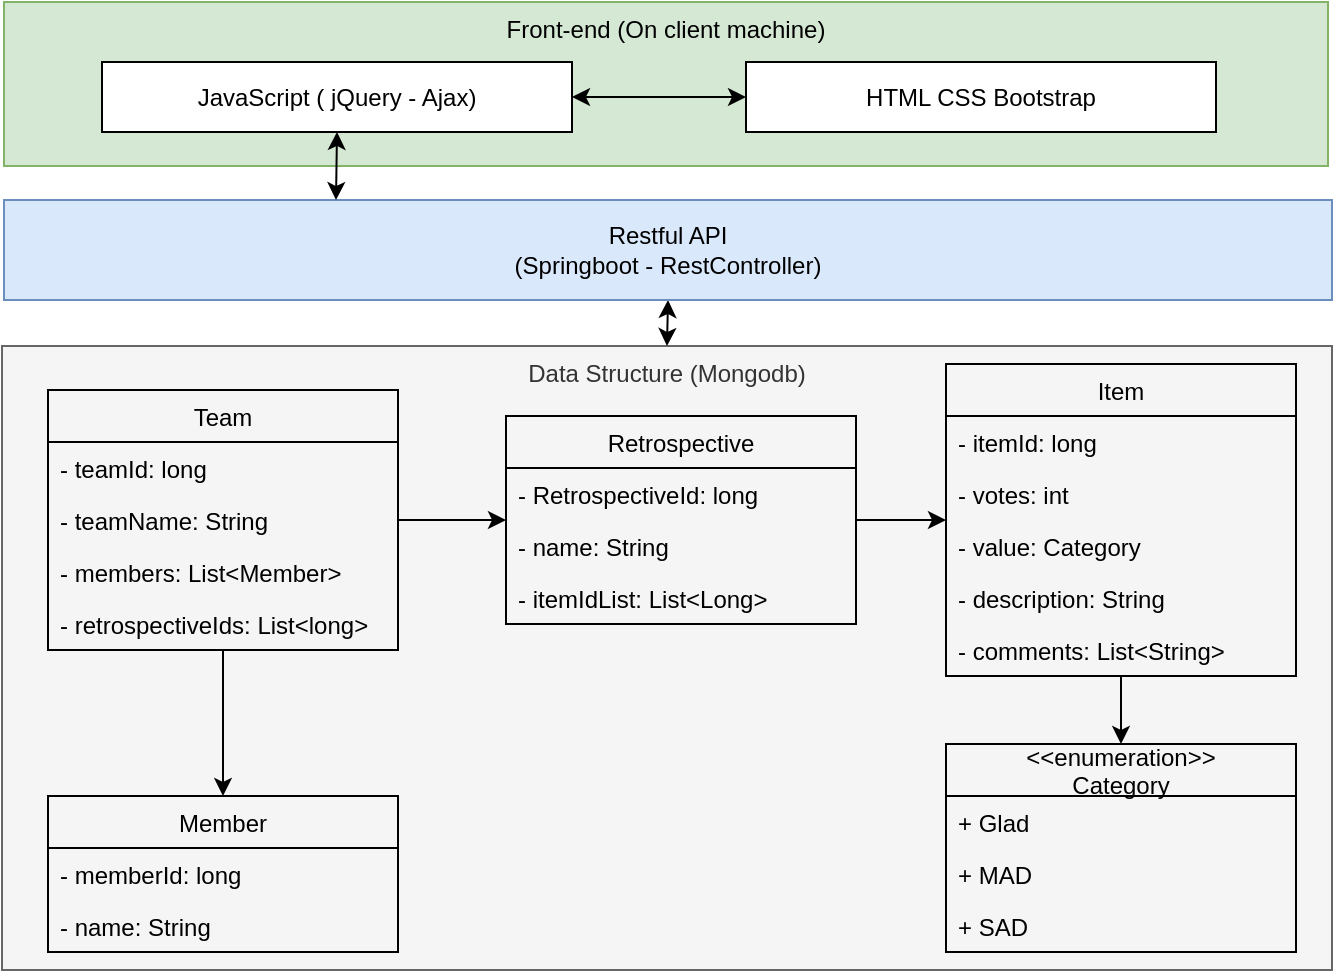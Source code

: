 <mxfile version="13.10.4" type="github">
  <diagram id="IDma_761hYsdMr6DxiUg" name="Page-1">
    <mxGraphModel dx="1452" dy="507" grid="0" gridSize="10" guides="1" tooltips="1" connect="1" arrows="1" fold="1" page="0" pageScale="1" pageWidth="827" pageHeight="1169" math="0" shadow="0">
      <root>
        <mxCell id="0" />
        <mxCell id="1" parent="0" />
        <mxCell id="Z2gqgBX56awsmeUNYRUS-5" value="Data Structure (Mongodb)" style="rounded=0;whiteSpace=wrap;html=1;verticalAlign=top;fillColor=#f5f5f5;strokeColor=#666666;fontColor=#333333;" vertex="1" parent="1">
          <mxGeometry x="-139" y="202" width="665" height="312" as="geometry" />
        </mxCell>
        <mxCell id="G3F_hnREcwO1NH6O6jJR-14" value="" style="edgeStyle=orthogonalEdgeStyle;rounded=0;orthogonalLoop=1;jettySize=auto;html=1;" parent="1" source="sst1pjV4CpyANyouE8Uf-1" target="G3F_hnREcwO1NH6O6jJR-9" edge="1">
          <mxGeometry relative="1" as="geometry" />
        </mxCell>
        <mxCell id="G3F_hnREcwO1NH6O6jJR-28" value="" style="edgeStyle=orthogonalEdgeStyle;rounded=0;orthogonalLoop=1;jettySize=auto;html=1;" parent="1" source="sst1pjV4CpyANyouE8Uf-1" target="G3F_hnREcwO1NH6O6jJR-23" edge="1">
          <mxGeometry relative="1" as="geometry" />
        </mxCell>
        <mxCell id="sst1pjV4CpyANyouE8Uf-1" value="Team" style="swimlane;fontStyle=0;childLayout=stackLayout;horizontal=1;startSize=26;fillColor=none;horizontalStack=0;resizeParent=1;resizeParentMax=0;resizeLast=0;collapsible=1;marginBottom=0;" parent="1" vertex="1">
          <mxGeometry x="-116" y="224" width="175" height="130" as="geometry" />
        </mxCell>
        <mxCell id="sst1pjV4CpyANyouE8Uf-2" value="- teamId: long" style="text;strokeColor=none;fillColor=none;align=left;verticalAlign=top;spacingLeft=4;spacingRight=4;overflow=hidden;rotatable=0;points=[[0,0.5],[1,0.5]];portConstraint=eastwest;" parent="sst1pjV4CpyANyouE8Uf-1" vertex="1">
          <mxGeometry y="26" width="175" height="26" as="geometry" />
        </mxCell>
        <mxCell id="sst1pjV4CpyANyouE8Uf-3" value="- teamName: String" style="text;strokeColor=none;fillColor=none;align=left;verticalAlign=top;spacingLeft=4;spacingRight=4;overflow=hidden;rotatable=0;points=[[0,0.5],[1,0.5]];portConstraint=eastwest;" parent="sst1pjV4CpyANyouE8Uf-1" vertex="1">
          <mxGeometry y="52" width="175" height="26" as="geometry" />
        </mxCell>
        <mxCell id="sst1pjV4CpyANyouE8Uf-4" value="- members: List&lt;Member&gt;" style="text;strokeColor=none;fillColor=none;align=left;verticalAlign=top;spacingLeft=4;spacingRight=4;overflow=hidden;rotatable=0;points=[[0,0.5],[1,0.5]];portConstraint=eastwest;" parent="sst1pjV4CpyANyouE8Uf-1" vertex="1">
          <mxGeometry y="78" width="175" height="26" as="geometry" />
        </mxCell>
        <mxCell id="G3F_hnREcwO1NH6O6jJR-1" value="- retrospectiveIds: List&lt;long&gt;" style="text;strokeColor=none;fillColor=none;align=left;verticalAlign=top;spacingLeft=4;spacingRight=4;overflow=hidden;rotatable=0;points=[[0,0.5],[1,0.5]];portConstraint=eastwest;" parent="sst1pjV4CpyANyouE8Uf-1" vertex="1">
          <mxGeometry y="104" width="175" height="26" as="geometry" />
        </mxCell>
        <mxCell id="G3F_hnREcwO1NH6O6jJR-20" value="" style="edgeStyle=orthogonalEdgeStyle;rounded=0;orthogonalLoop=1;jettySize=auto;html=1;" parent="1" source="G3F_hnREcwO1NH6O6jJR-9" target="G3F_hnREcwO1NH6O6jJR-16" edge="1">
          <mxGeometry relative="1" as="geometry" />
        </mxCell>
        <mxCell id="G3F_hnREcwO1NH6O6jJR-9" value="Retrospective" style="swimlane;fontStyle=0;childLayout=stackLayout;horizontal=1;startSize=26;fillColor=none;horizontalStack=0;resizeParent=1;resizeParentMax=0;resizeLast=0;collapsible=1;marginBottom=0;" parent="1" vertex="1">
          <mxGeometry x="113" y="237" width="175" height="104" as="geometry" />
        </mxCell>
        <mxCell id="G3F_hnREcwO1NH6O6jJR-10" value="- RetrospectiveId: long" style="text;strokeColor=none;fillColor=none;align=left;verticalAlign=top;spacingLeft=4;spacingRight=4;overflow=hidden;rotatable=0;points=[[0,0.5],[1,0.5]];portConstraint=eastwest;" parent="G3F_hnREcwO1NH6O6jJR-9" vertex="1">
          <mxGeometry y="26" width="175" height="26" as="geometry" />
        </mxCell>
        <mxCell id="G3F_hnREcwO1NH6O6jJR-11" value="- name: String" style="text;strokeColor=none;fillColor=none;align=left;verticalAlign=top;spacingLeft=4;spacingRight=4;overflow=hidden;rotatable=0;points=[[0,0.5],[1,0.5]];portConstraint=eastwest;" parent="G3F_hnREcwO1NH6O6jJR-9" vertex="1">
          <mxGeometry y="52" width="175" height="26" as="geometry" />
        </mxCell>
        <mxCell id="G3F_hnREcwO1NH6O6jJR-12" value="- itemIdList: List&lt;Long&gt;" style="text;strokeColor=none;fillColor=none;align=left;verticalAlign=top;spacingLeft=4;spacingRight=4;overflow=hidden;rotatable=0;points=[[0,0.5],[1,0.5]];portConstraint=eastwest;" parent="G3F_hnREcwO1NH6O6jJR-9" vertex="1">
          <mxGeometry y="78" width="175" height="26" as="geometry" />
        </mxCell>
        <mxCell id="G3F_hnREcwO1NH6O6jJR-35" value="" style="edgeStyle=orthogonalEdgeStyle;rounded=0;orthogonalLoop=1;jettySize=auto;html=1;" parent="1" source="G3F_hnREcwO1NH6O6jJR-16" target="G3F_hnREcwO1NH6O6jJR-29" edge="1">
          <mxGeometry relative="1" as="geometry" />
        </mxCell>
        <mxCell id="G3F_hnREcwO1NH6O6jJR-16" value="Item" style="swimlane;fontStyle=0;childLayout=stackLayout;horizontal=1;startSize=26;fillColor=none;horizontalStack=0;resizeParent=1;resizeParentMax=0;resizeLast=0;collapsible=1;marginBottom=0;" parent="1" vertex="1">
          <mxGeometry x="333" y="211" width="175" height="156" as="geometry" />
        </mxCell>
        <mxCell id="G3F_hnREcwO1NH6O6jJR-17" value="- itemId: long" style="text;strokeColor=none;fillColor=none;align=left;verticalAlign=top;spacingLeft=4;spacingRight=4;overflow=hidden;rotatable=0;points=[[0,0.5],[1,0.5]];portConstraint=eastwest;" parent="G3F_hnREcwO1NH6O6jJR-16" vertex="1">
          <mxGeometry y="26" width="175" height="26" as="geometry" />
        </mxCell>
        <mxCell id="G3F_hnREcwO1NH6O6jJR-18" value="- votes: int" style="text;strokeColor=none;fillColor=none;align=left;verticalAlign=top;spacingLeft=4;spacingRight=4;overflow=hidden;rotatable=0;points=[[0,0.5],[1,0.5]];portConstraint=eastwest;" parent="G3F_hnREcwO1NH6O6jJR-16" vertex="1">
          <mxGeometry y="52" width="175" height="26" as="geometry" />
        </mxCell>
        <mxCell id="G3F_hnREcwO1NH6O6jJR-19" value="- value: Category" style="text;strokeColor=none;fillColor=none;align=left;verticalAlign=top;spacingLeft=4;spacingRight=4;overflow=hidden;rotatable=0;points=[[0,0.5],[1,0.5]];portConstraint=eastwest;" parent="G3F_hnREcwO1NH6O6jJR-16" vertex="1">
          <mxGeometry y="78" width="175" height="26" as="geometry" />
        </mxCell>
        <mxCell id="G3F_hnREcwO1NH6O6jJR-21" value="- description: String" style="text;strokeColor=none;fillColor=none;align=left;verticalAlign=top;spacingLeft=4;spacingRight=4;overflow=hidden;rotatable=0;points=[[0,0.5],[1,0.5]];portConstraint=eastwest;" parent="G3F_hnREcwO1NH6O6jJR-16" vertex="1">
          <mxGeometry y="104" width="175" height="26" as="geometry" />
        </mxCell>
        <mxCell id="G3F_hnREcwO1NH6O6jJR-22" value="- comments: List&lt;String&gt;" style="text;strokeColor=none;fillColor=none;align=left;verticalAlign=top;spacingLeft=4;spacingRight=4;overflow=hidden;rotatable=0;points=[[0,0.5],[1,0.5]];portConstraint=eastwest;" parent="G3F_hnREcwO1NH6O6jJR-16" vertex="1">
          <mxGeometry y="130" width="175" height="26" as="geometry" />
        </mxCell>
        <mxCell id="G3F_hnREcwO1NH6O6jJR-23" value="Member" style="swimlane;fontStyle=0;childLayout=stackLayout;horizontal=1;startSize=26;fillColor=none;horizontalStack=0;resizeParent=1;resizeParentMax=0;resizeLast=0;collapsible=1;marginBottom=0;" parent="1" vertex="1">
          <mxGeometry x="-116" y="427" width="175" height="78" as="geometry" />
        </mxCell>
        <mxCell id="G3F_hnREcwO1NH6O6jJR-24" value="- memberId: long" style="text;strokeColor=none;fillColor=none;align=left;verticalAlign=top;spacingLeft=4;spacingRight=4;overflow=hidden;rotatable=0;points=[[0,0.5],[1,0.5]];portConstraint=eastwest;" parent="G3F_hnREcwO1NH6O6jJR-23" vertex="1">
          <mxGeometry y="26" width="175" height="26" as="geometry" />
        </mxCell>
        <mxCell id="G3F_hnREcwO1NH6O6jJR-25" value="- name: String" style="text;strokeColor=none;fillColor=none;align=left;verticalAlign=top;spacingLeft=4;spacingRight=4;overflow=hidden;rotatable=0;points=[[0,0.5],[1,0.5]];portConstraint=eastwest;" parent="G3F_hnREcwO1NH6O6jJR-23" vertex="1">
          <mxGeometry y="52" width="175" height="26" as="geometry" />
        </mxCell>
        <mxCell id="G3F_hnREcwO1NH6O6jJR-29" value="&lt;&lt;enumeration&gt;&gt;&#xa;Category" style="swimlane;fontStyle=0;childLayout=stackLayout;horizontal=1;startSize=26;fillColor=none;horizontalStack=0;resizeParent=1;resizeParentMax=0;resizeLast=0;collapsible=1;marginBottom=0;" parent="1" vertex="1">
          <mxGeometry x="333" y="401" width="175" height="104" as="geometry" />
        </mxCell>
        <mxCell id="G3F_hnREcwO1NH6O6jJR-30" value="+ Glad" style="text;strokeColor=none;fillColor=none;align=left;verticalAlign=top;spacingLeft=4;spacingRight=4;overflow=hidden;rotatable=0;points=[[0,0.5],[1,0.5]];portConstraint=eastwest;" parent="G3F_hnREcwO1NH6O6jJR-29" vertex="1">
          <mxGeometry y="26" width="175" height="26" as="geometry" />
        </mxCell>
        <mxCell id="G3F_hnREcwO1NH6O6jJR-31" value="+ MAD" style="text;strokeColor=none;fillColor=none;align=left;verticalAlign=top;spacingLeft=4;spacingRight=4;overflow=hidden;rotatable=0;points=[[0,0.5],[1,0.5]];portConstraint=eastwest;" parent="G3F_hnREcwO1NH6O6jJR-29" vertex="1">
          <mxGeometry y="52" width="175" height="26" as="geometry" />
        </mxCell>
        <mxCell id="G3F_hnREcwO1NH6O6jJR-32" value="+ SAD" style="text;strokeColor=none;fillColor=none;align=left;verticalAlign=top;spacingLeft=4;spacingRight=4;overflow=hidden;rotatable=0;points=[[0,0.5],[1,0.5]];portConstraint=eastwest;" parent="G3F_hnREcwO1NH6O6jJR-29" vertex="1">
          <mxGeometry y="78" width="175" height="26" as="geometry" />
        </mxCell>
        <mxCell id="Z2gqgBX56awsmeUNYRUS-12" style="edgeStyle=orthogonalEdgeStyle;rounded=0;orthogonalLoop=1;jettySize=auto;html=1;exitX=0.5;exitY=1;exitDx=0;exitDy=0;entryX=0.5;entryY=0;entryDx=0;entryDy=0;startArrow=classic;startFill=1;endArrow=classic;endFill=1;" edge="1" parent="1" source="Z2gqgBX56awsmeUNYRUS-1" target="Z2gqgBX56awsmeUNYRUS-5">
          <mxGeometry relative="1" as="geometry" />
        </mxCell>
        <mxCell id="Z2gqgBX56awsmeUNYRUS-1" value="Restful API&lt;br&gt;(Springboot - RestController)" style="rounded=0;whiteSpace=wrap;html=1;fillColor=#dae8fc;strokeColor=#6c8ebf;" vertex="1" parent="1">
          <mxGeometry x="-138" y="129" width="664" height="50" as="geometry" />
        </mxCell>
        <mxCell id="Z2gqgBX56awsmeUNYRUS-2" value="Front-end (On client machine)" style="rounded=0;whiteSpace=wrap;html=1;align=center;verticalAlign=top;fillColor=#d5e8d4;strokeColor=#82b366;" vertex="1" parent="1">
          <mxGeometry x="-138" y="30" width="662" height="82" as="geometry" />
        </mxCell>
        <mxCell id="Z2gqgBX56awsmeUNYRUS-3" value="HTML CSS Bootstrap" style="rounded=0;whiteSpace=wrap;html=1;" vertex="1" parent="1">
          <mxGeometry x="233" y="60" width="235" height="35" as="geometry" />
        </mxCell>
        <mxCell id="Z2gqgBX56awsmeUNYRUS-9" style="edgeStyle=orthogonalEdgeStyle;rounded=0;orthogonalLoop=1;jettySize=auto;html=1;exitX=1;exitY=0.5;exitDx=0;exitDy=0;entryX=0;entryY=0.5;entryDx=0;entryDy=0;startArrow=classic;startFill=1;endArrow=classic;endFill=1;" edge="1" parent="1" source="Z2gqgBX56awsmeUNYRUS-4" target="Z2gqgBX56awsmeUNYRUS-3">
          <mxGeometry relative="1" as="geometry" />
        </mxCell>
        <mxCell id="Z2gqgBX56awsmeUNYRUS-11" style="edgeStyle=orthogonalEdgeStyle;rounded=0;orthogonalLoop=1;jettySize=auto;html=1;exitX=0.5;exitY=1;exitDx=0;exitDy=0;entryX=0.25;entryY=0;entryDx=0;entryDy=0;startArrow=classic;startFill=1;endArrow=classic;endFill=1;" edge="1" parent="1" source="Z2gqgBX56awsmeUNYRUS-4" target="Z2gqgBX56awsmeUNYRUS-1">
          <mxGeometry relative="1" as="geometry" />
        </mxCell>
        <mxCell id="Z2gqgBX56awsmeUNYRUS-4" value="JavaScript ( jQuery - Ajax)" style="rounded=0;whiteSpace=wrap;html=1;" vertex="1" parent="1">
          <mxGeometry x="-89" y="60" width="235" height="35" as="geometry" />
        </mxCell>
      </root>
    </mxGraphModel>
  </diagram>
</mxfile>
